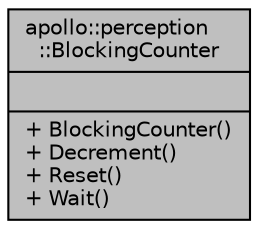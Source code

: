 digraph "apollo::perception::BlockingCounter"
{
  edge [fontname="Helvetica",fontsize="10",labelfontname="Helvetica",labelfontsize="10"];
  node [fontname="Helvetica",fontsize="10",shape=record];
  Node1 [label="{apollo::perception\l::BlockingCounter\n||+ BlockingCounter()\l+ Decrement()\l+ Reset()\l+ Wait()\l}",height=0.2,width=0.4,color="black", fillcolor="grey75", style="filled" fontcolor="black"];
}
